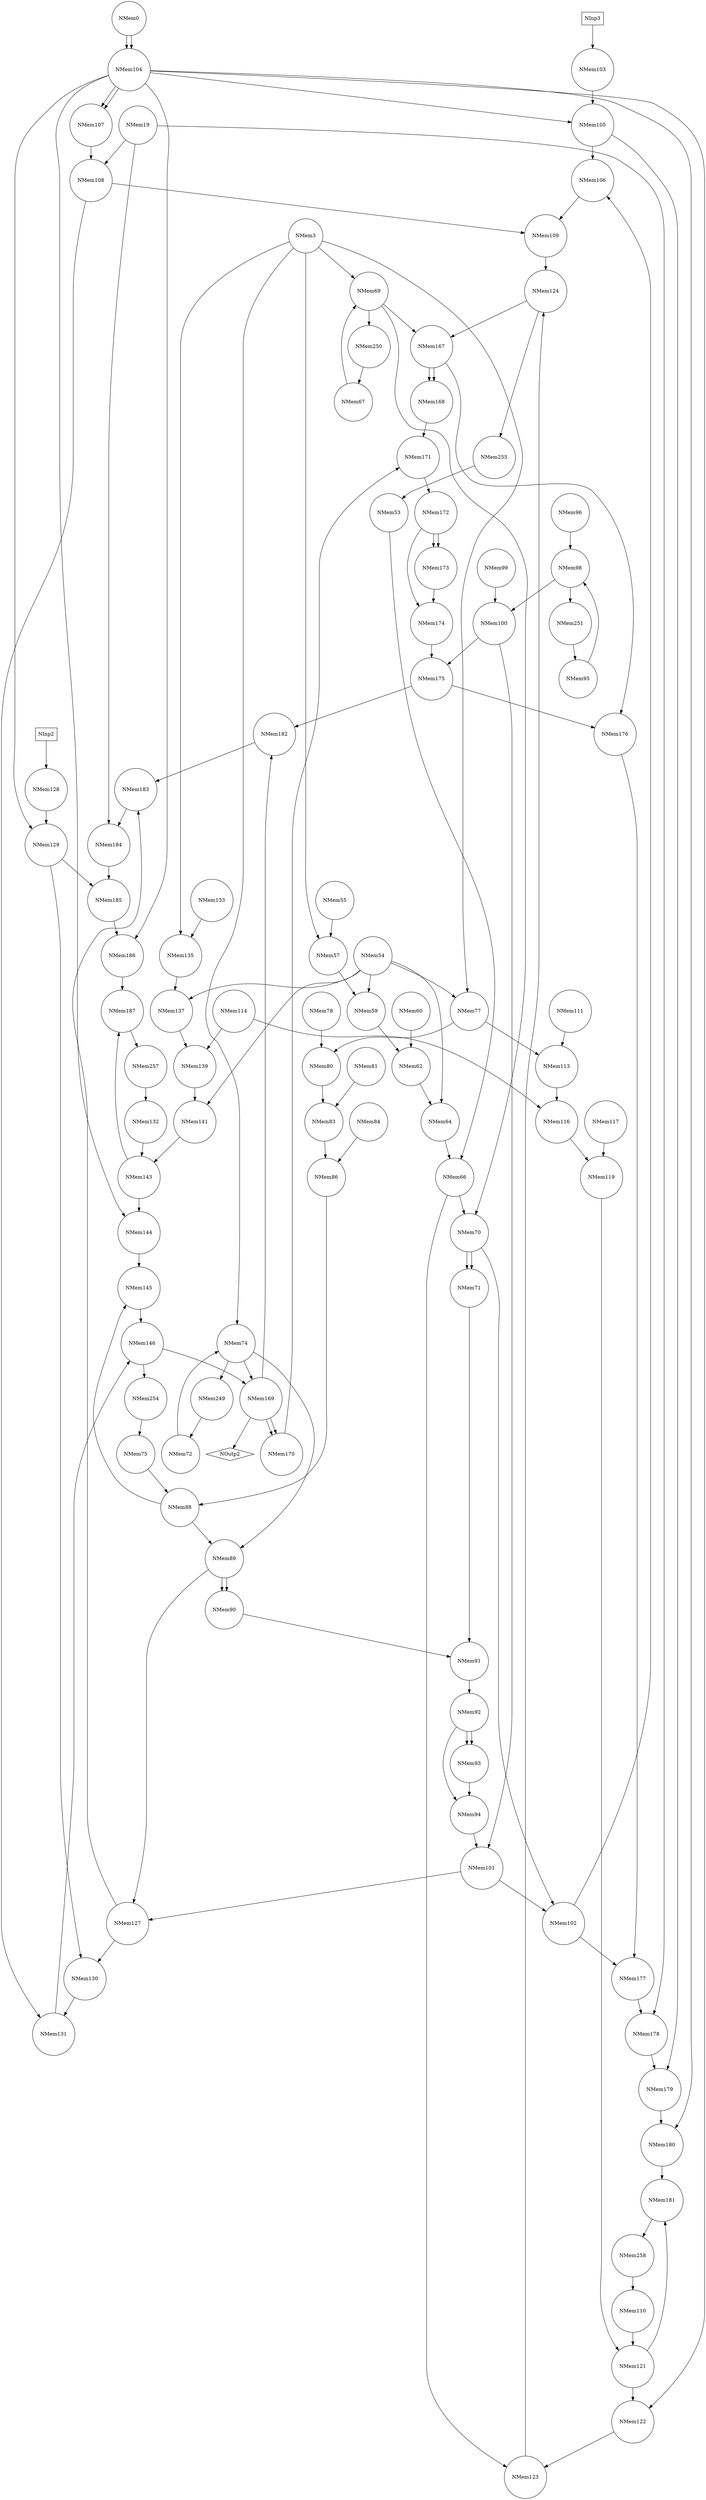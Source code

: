 digraph dataflow {
node [shape = circle];
NMem0 NMem3 NMem19 NMem53 NMem54 NMem55 NMem57 NMem59 NMem60 NMem62 NMem64 NMem66 NMem67 NMem69 NMem70 NMem71 NMem72 NMem74 NMem75 NMem77 NMem78 NMem80 NMem81 NMem83 NMem84 NMem86 NMem88 NMem89 NMem90 NMem91 NMem92 NMem93 NMem94 NMem95 NMem96 NMem98 NMem99 NMem100 NMem101 NMem102 NMem103 NMem104 NMem105 NMem106 NMem107 NMem108 NMem109 NMem110 NMem111 NMem113 NMem114 NMem116 NMem117 NMem119 NMem121 NMem122 NMem123 NMem124 NMem127 NMem128 NMem129 NMem130 NMem131 NMem132 NMem133 NMem135 NMem137 NMem139 NMem141 NMem143 NMem144 NMem145 NMem146 NMem167 NMem168 NMem169 NMem170 NMem171 NMem172 NMem173 NMem174 NMem175 NMem176 NMem177 NMem178 NMem179 NMem180 NMem181 NMem182 NMem183 NMem184 NMem185 NMem186 NMem187 NMem249 NMem250 NMem251 NMem254 NMem255 NMem257 NMem258 ;
node [shape = box];
NInp2 NInp3 ;
node [shape = diamond];
NOutp2 ;
NMem255 -> NMem53;
NMem55 -> NMem57;
NMem3 -> NMem57;
NMem54 -> NMem59;
NMem57 -> NMem59;
NMem60 -> NMem62;
NMem59 -> NMem62;
NMem54 -> NMem64;
NMem62 -> NMem64;
NMem64 -> NMem66;
NMem53 -> NMem66;
NMem250 -> NMem67;
NMem3 -> NMem69;
NMem67 -> NMem69;
NMem69 -> NMem70;
NMem66 -> NMem70;
NMem70 -> NMem71;
NMem70 -> NMem71;
NMem249 -> NMem72;
NMem3 -> NMem74;
NMem72 -> NMem74;
NMem254 -> NMem75;
NMem54 -> NMem77;
NMem3 -> NMem77;
NMem78 -> NMem80;
NMem77 -> NMem80;
NMem81 -> NMem83;
NMem80 -> NMem83;
NMem84 -> NMem86;
NMem83 -> NMem86;
NMem86 -> NMem88;
NMem75 -> NMem88;
NMem74 -> NMem89;
NMem88 -> NMem89;
NMem89 -> NMem90;
NMem89 -> NMem90;
NMem90 -> NMem91;
NMem71 -> NMem91;
NMem91 -> NMem92;
NMem92 -> NMem93;
NMem92 -> NMem93;
NMem93 -> NMem94;
NMem92 -> NMem94;
NMem251 -> NMem95;
NMem96 -> NMem98;
NMem95 -> NMem98;
NMem99 -> NMem100;
NMem98 -> NMem100;
NMem100 -> NMem101;
NMem94 -> NMem101;
NMem70 -> NMem102;
NMem101 -> NMem102;
NInp3 -> NMem103;
NMem0 -> NMem104;
NMem0 -> NMem104;
NMem103 -> NMem105;
NMem104 -> NMem105;
NMem105 -> NMem106;
NMem102 -> NMem106;
NMem104 -> NMem107;
NMem104 -> NMem107;
NMem107 -> NMem108;
NMem19 -> NMem108;
NMem106 -> NMem109;
NMem108 -> NMem109;
NMem258 -> NMem110;
NMem111 -> NMem113;
NMem77 -> NMem113;
NMem114 -> NMem116;
NMem113 -> NMem116;
NMem117 -> NMem119;
NMem116 -> NMem119;
NMem119 -> NMem121;
NMem110 -> NMem121;
NMem121 -> NMem122;
NMem104 -> NMem122;
NMem66 -> NMem123;
NMem122 -> NMem123;
NMem123 -> NMem124;
NMem109 -> NMem124;
NMem89 -> NMem127;
NMem101 -> NMem127;
NInp2 -> NMem128;
NMem128 -> NMem129;
NMem104 -> NMem129;
NMem129 -> NMem130;
NMem127 -> NMem130;
NMem130 -> NMem131;
NMem108 -> NMem131;
NMem257 -> NMem132;
NMem133 -> NMem135;
NMem3 -> NMem135;
NMem54 -> NMem137;
NMem135 -> NMem137;
NMem114 -> NMem139;
NMem137 -> NMem139;
NMem54 -> NMem141;
NMem139 -> NMem141;
NMem141 -> NMem143;
NMem132 -> NMem143;
NMem143 -> NMem144;
NMem104 -> NMem144;
NMem88 -> NMem145;
NMem144 -> NMem145;
NMem145 -> NMem146;
NMem131 -> NMem146;
NMem69 -> NMem167;
NMem124 -> NMem167;
NMem167 -> NMem168;
NMem167 -> NMem168;
NMem74 -> NMem169;
NMem146 -> NMem169;
NMem169 -> NMem170;
NMem169 -> NMem170;
NMem170 -> NMem171;
NMem168 -> NMem171;
NMem171 -> NMem172;
NMem172 -> NMem173;
NMem172 -> NMem173;
NMem173 -> NMem174;
NMem172 -> NMem174;
NMem100 -> NMem175;
NMem174 -> NMem175;
NMem167 -> NMem176;
NMem175 -> NMem176;
NMem176 -> NMem177;
NMem102 -> NMem177;
NMem177 -> NMem178;
NMem19 -> NMem178;
NMem105 -> NMem179;
NMem178 -> NMem179;
NMem179 -> NMem180;
NMem104 -> NMem180;
NMem121 -> NMem181;
NMem180 -> NMem181;
NMem169 -> NMem182;
NMem175 -> NMem182;
NMem182 -> NMem183;
NMem127 -> NMem183;
NMem183 -> NMem184;
NMem19 -> NMem184;
NMem129 -> NMem185;
NMem184 -> NMem185;
NMem185 -> NMem186;
NMem104 -> NMem186;
NMem143 -> NMem187;
NMem186 -> NMem187;
NMem169 -> NOutp2;
NMem74 -> NMem249;
NMem69 -> NMem250;
NMem98 -> NMem251;
NMem146 -> NMem254;
NMem124 -> NMem255;
NMem187 -> NMem257;
NMem181 -> NMem258;
}
